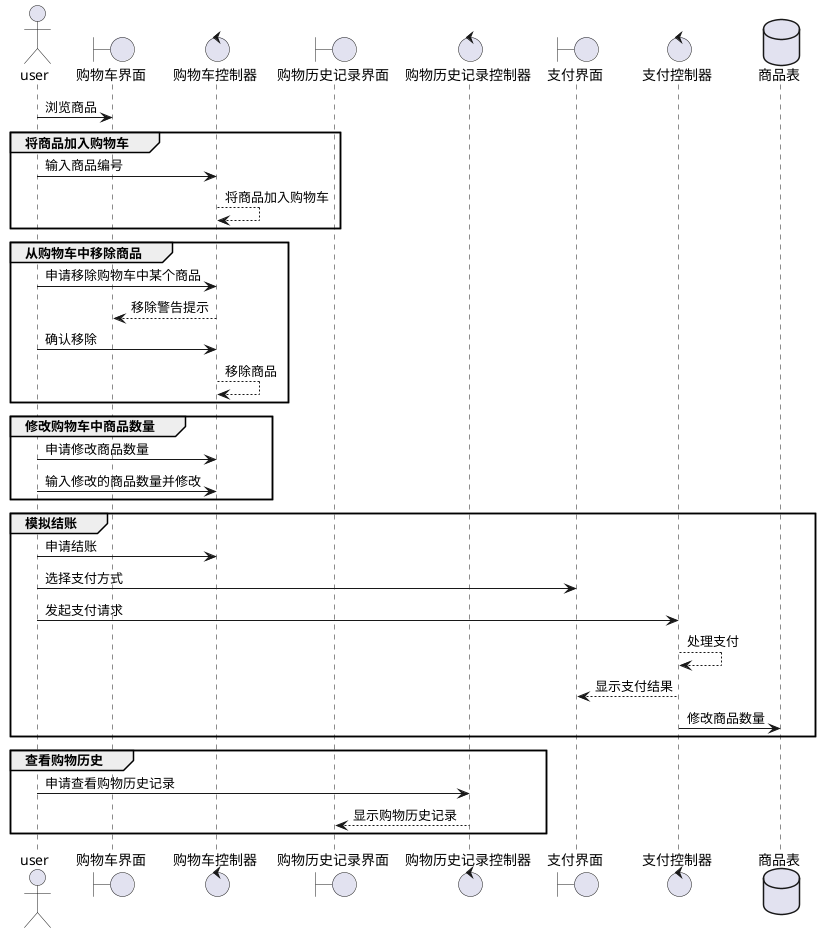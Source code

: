 @startuml
actor       user  as person
boundary    "购物车界面" as commodityboundary
control     "购物车控制器" as commoditycontrol
boundary    "购物历史记录界面" as historyboundary
control     "购物历史记录控制器" as historycontrol
boundary    "支付界面" as payboundary
control     "支付控制器" as paycontrol
database    "商品表"    as commoditydata

person -> commodityboundary : 浏览商品
group 将商品加入购物车
    person -> commoditycontrol : 输入商品编号
    commoditycontrol --> commoditycontrol :将商品加入购物车
end
group 从购物车中移除商品
    person -> commoditycontrol : 申请移除购物车中某个商品
    commoditycontrol --> commodityboundary : 移除警告提示
    person -> commoditycontrol : 确认移除
    commoditycontrol --> commoditycontrol :移除商品
end
group 修改购物车中商品数量
    person -> commoditycontrol : 申请修改商品数量
    person -> commoditycontrol : 输入修改的商品数量并修改
end
group 模拟结账
    person -> commoditycontrol : 申请结账
    person -> payboundary : 选择支付方式
    person -> paycontrol: 发起支付请求
    paycontrol --> paycontrol : 处理支付
    paycontrol --> payboundary :显示支付结果
    paycontrol -> commoditydata :修改商品数量
end
group 查看购物历史
    person -> historycontrol : 申请查看购物历史记录
    historycontrol --> historyboundary :显示购物历史记录
end
@enduml